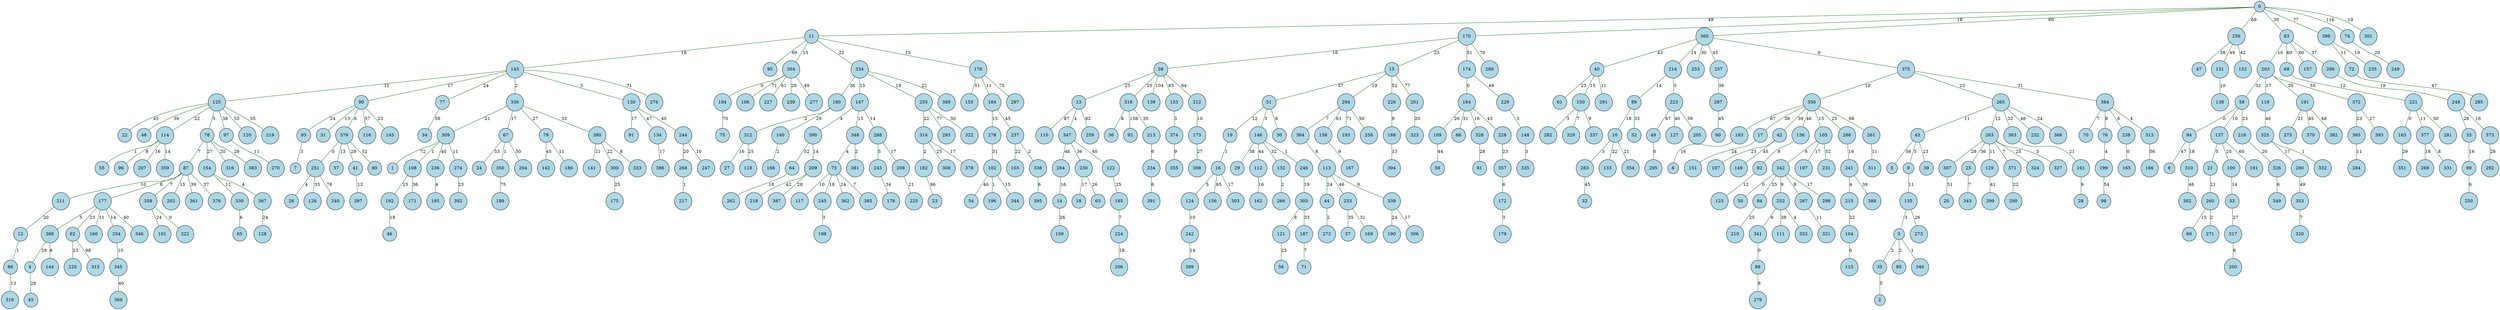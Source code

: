 graph SingleSource {
  node [shape=circle, style=filled, fillcolor=lightblue];
  edge [color=darkgreen];
  309 -- 1 [label="72"];
  35 -- 2 [label="5"];
  135 -- 3 [label="3"];
  368 -- 4 [label="29"];
  43 -- 5 [label="56"];
  183 -- 6 [label="16"];
  93 -- 7 [label="3"];
  94 -- 8 [label="47"];
  43 -- 9 [label="5"];
  89 -- 10 [label="18"];
  0 -- 11 [label="49"];
  211 -- 12 [label="20"];
  38 -- 13 [label="25"];
  264 -- 14 [label="16"];
  170 -- 15 [label="23"];
  19 -- 16 [label="1"];
  356 -- 17 [label="38"];
  230 -- 18 [label="17"];
  51 -- 19 [label="12"];
  307 -- 20 [label="51"];
  137 -- 21 [label="5"];
  125 -- 22 [label="45"];
  182 -- 23 [label="96"];
  67 -- 24 [label="53"];
  263 -- 25 [label="36"];
  251 -- 26 [label="4"];
  312 -- 27 [label="16"];
  161 -- 28 [label="9"];
  146 -- 29 [label="38"];
  51 -- 30 [label="8"];
  90 -- 31 [label="15"];
  283 -- 32 [label="45"];
  248 -- 33 [label="28"];
  77 -- 34 [label="59"];
  3 -- 35 [label="2"];
  318 -- 36 [label="8"];
  379 -- 37 [label="13"];
  170 -- 38 [label="16"];
  43 -- 39 [label="23"];
  360 -- 40 [label="43"];
  379 -- 41 [label="29"];
  356 -- 42 [label="39"];
  265 -- 43 [label="11"];
  113 -- 44 [label="24"];
  4 -- 45 [label="28"];
  192 -- 46 [label="18"];
  256 -- 47 [label="38"];
  125 -- 48 [label="39"];
  223 -- 49 [label="67"];
  342 -- 50 [label="0"];
  15 -- 51 [label="37"];
  89 -- 52 [label="33"];
  100 -- 53 [label="14"];
  102 -- 54 [label="46"];
  114 -- 55 [label="1"];
  121 -- 56 [label="25"];
  233 -- 57 [label="35"];
  203 -- 58 [label="32"];
  109 -- 59 [label="44"];
  287 -- 60 [label="45"];
  40 -- 61 [label="23"];
  177 -- 62 [label="23"];
  230 -- 63 [label="26"];
  390 -- 64 [label="52"];
  330 -- 65 [label="6"];
  164 -- 66 [label="31"];
  336 -- 67 [label="17"];
  83 -- 68 [label="60"];
  260 -- 69 [label="15"];
  384 -- 70 [label="7"];
  187 -- 71 [label="7"];
  396 -- 72 [label="11"];
  348 -- 73 [label="4"];
  0 -- 74 [label="116"];
  194 -- 75 [label="70"];
  384 -- 76 [label="8"];
  143 -- 77 [label="24"];
  125 -- 78 [label="5"];
  336 -- 79 [label="27"];
  379 -- 80 [label="52"];
  328 -- 81 [label="28"];
  136 -- 82 [label="9"];
  0 -- 83 [label="30"];
  342 -- 84 [label="25"];
  3 -- 85 [label="2"];
  12 -- 86 [label="1"];
  78 -- 87 [label="7"];
  341 -- 88 [label="0"];
  214 -- 89 [label="14"];
  143 -- 90 [label="17"];
  130 -- 91 [label="17"];
  318 -- 92 [label="158"];
  90 -- 93 [label="24"];
  58 -- 94 [label="0"];
  11 -- 95 [label="69"];
  114 -- 96 [label="8"];
  125 -- 97 [label="38"];
  199 -- 98 [label="54"];
  33 -- 99 [label="16"];
  137 -- 100 [label="20"];
  358 -- 101 [label="24"];
  278 -- 102 [label="31"];
  237 -- 103 [label="22"];
  215 -- 104 [label="22"];
  356 -- 105 [label="15"];
  304 -- 106 [label="71"];
  42 -- 107 [label="23"];
  309 -- 108 [label="1"];
  164 -- 109 [label="26"];
  13 -- 110 [label="87"];
  252 -- 111 [label="38"];
  146 -- 112 [label="44"];
  364 -- 113 [label="8"];
  125 -- 114 [label="22"];
  104 -- 115 [label="0"];
  90 -- 116 [label="57"];
  73 -- 117 [label="10"];
  312 -- 118 [label="25"];
  203 -- 119 [label="17"];
  125 -- 120 [label="55"];
  305 -- 121 [label="8"];
  347 -- 122 [label="40"];
  82 -- 123 [label="12"];
  16 -- 124 [label="5"];
  143 -- 125 [label="11"];
  251 -- 126 [label="33"];
  223 -- 127 [label="40"];
  367 -- 128 [label="24"];
  263 -- 129 [label="11"];
  143 -- 130 [label="3"];
  256 -- 131 [label="49"];
  146 -- 132 [label="32"];
  10 -- 133 [label="22"];
  130 -- 134 [label="47"];
  9 -- 135 [label="11"];
  356 -- 136 [label="46"];
  58 -- 137 [label="10"];
  131 -- 138 [label="10"];
  38 -- 139 [label="104"];
  180 -- 140 [label="29"];
  380 -- 141 [label="21"];
  79 -- 142 [label="45"];
  11 -- 143 [label="18"];
  368 -- 144 [label="6"];
  90 -- 145 [label="23"];
  51 -- 146 [label="3"];
  334 -- 147 [label="15"];
  229 -- 148 [label="3"];
  42 -- 149 [label="45"];
  40 -- 150 [label="15"];
  17 -- 151 [label="24"];
  256 -- 152 [label="42"];
  38 -- 153 [label="85"];
  78 -- 154 [label="27"];
  176 -- 155 [label="51"];
  16 -- 156 [label="65"];
  83 -- 157 [label="60"];
  294 -- 158 [label="61"];
  14 -- 159 [label="26"];
  177 -- 160 [label="11"];
  363 -- 161 [label="21"];
  112 -- 162 [label="16"];
  221 -- 163 [label="0"];
  174 -- 164 [label="0"];
  238 -- 165 [label="0"];
  313 -- 166 [label="56"];
  158 -- 167 [label="9"];
  140 -- 168 [label="2"];
  233 -- 169 [label="31"];
  0 -- 170 [label="18"];
  108 -- 171 [label="36"];
  357 -- 172 [label="6"];
  212 -- 173 [label="10"];
  170 -- 174 [label="51"];
  300 -- 175 [label="25"];
  11 -- 176 [label="13"];
  87 -- 177 [label="8"];
  243 -- 178 [label="34"];
  172 -- 179 [label="3"];
  334 -- 180 [label="36"];
  137 -- 181 [label="60"];
  314 -- 182 [label="2"];
  356 -- 183 [label="67"];
  176 -- 184 [label="11"];
  122 -- 185 [label="25"];
  79 -- 186 [label="11"];
  305 -- 187 [label="33"];
  226 -- 188 [label="9"];
  350 -- 189 [label="75"];
  339 -- 190 [label="24"];
  203 -- 191 [label="35"];
  108 -- 192 [label="23"];
  294 -- 193 [label="71"];
  304 -- 194 [label="0"];
  236 -- 195 [label="4"];
  102 -- 196 [label="1"];
  105 -- 197 [label="17"];
  245 -- 198 [label="3"];
  76 -- 199 [label="4"];
  317 -- 200 [label="6"];
  15 -- 201 [label="77"];
  87 -- 202 [label="15"];
  83 -- 203 [label="10"];
  67 -- 204 [label="50"];
  223 -- 205 [label="39"];
  224 -- 206 [label="18"];
  114 -- 207 [label="16"];
  288 -- 208 [label="17"];
  390 -- 209 [label="14"];
  84 -- 210 [label="25"];
  87 -- 211 [label="10"];
  38 -- 212 [label="64"];
  318 -- 213 [label="35"];
  360 -- 214 [label="14"];
  241 -- 215 [label="4"];
  58 -- 216 [label="23"];
  268 -- 217 [label="1"];
  209 -- 218 [label="42"];
  125 -- 219 [label="55"];
  62 -- 220 [label="23"];
  68 -- 221 [label="12"];
  358 -- 222 [label="0"];
  214 -- 223 [label="5"];
  185 -- 224 [label="7"];
  208 -- 225 [label="21"];
  15 -- 226 [label="52"];
  304 -- 227 [label="61"];
  164 -- 228 [label="43"];
  174 -- 229 [label="49"];
  347 -- 230 [label="36"];
  105 -- 231 [label="52"];
  265 -- 232 [label="46"];
  113 -- 233 [label="46"];
  213 -- 234 [label="6"];
  396 -- 235 [label="19"];
  309 -- 236 [label="40"];
  184 -- 237 [label="45"];
  384 -- 238 [label="6"];
  304 -- 239 [label="29"];
  251 -- 240 [label="78"];
  286 -- 241 [label="16"];
  124 -- 242 [label="10"];
  288 -- 243 [label="5"];
  130 -- 244 [label="40"];
  73 -- 245 [label="18"];
  146 -- 246 [label="1"];
  244 -- 247 [label="10"];
  296 -- 248 [label="19"];
  74 -- 249 [label="20"];
  99 -- 250 [label="6"];
  379 -- 251 [label="0"];
  342 -- 252 [label="9"];
  360 -- 253 [label="30"];
  177 -- 254 [label="14"];
  334 -- 255 [label="19"];
  0 -- 256 [label="69"];
  360 -- 257 [label="45"];
  294 -- 258 [label="50"];
  13 -- 259 [label="82"];
  21 -- 260 [label="21"];
  356 -- 261 [label="68"];
  64 -- 262 [label="18"];
  265 -- 263 [label="12"];
  347 -- 264 [label="46"];
  375 -- 265 [label="23"];
  132 -- 266 [label="2"];
  342 -- 267 [label="8"];
  244 -- 268 [label="20"];
  377 -- 269 [label="18"];
  97 -- 270 [label="11"];
  260 -- 271 [label="2"];
  44 -- 272 [label="2"];
  135 -- 273 [label="26"];
  309 -- 274 [label="11"];
  191 -- 275 [label="21"];
  143 -- 276 [label="71"];
  304 -- 277 [label="49"];
  184 -- 278 [label="15"];
  88 -- 279 [label="8"];
  325 -- 280 [label="17"];
  221 -- 281 [label="50"];
  150 -- 282 [label="3"];
  10 -- 283 [label="3"];
  365 -- 284 [label="11"];
  72 -- 285 [label="47"];
  356 -- 286 [label="25"];
  257 -- 287 [label="36"];
  147 -- 288 [label="14"];
  170 -- 289 [label="70"];
  371 -- 290 [label="22"];
  40 -- 291 [label="11"];
  373 -- 292 [label="28"];
  255 -- 293 [label="77"];
  15 -- 294 [label="19"];
  49 -- 295 [label="0"];
  83 -- 296 [label="37"];
  176 -- 297 [label="75"];
  342 -- 298 [label="17"];
  129 -- 299 [label="41"];
  380 -- 300 [label="22"];
  0 -- 301 [label="19"];
  310 -- 302 [label="46"];
  16 -- 303 [label="17"];
  11 -- 304 [label="13"];
  246 -- 305 [label="19"];
  339 -- 306 [label="17"];
  263 -- 307 [label="28"];
  314 -- 308 [label="25"];
  336 -- 309 [label="21"];
  94 -- 310 [label="18"];
  261 -- 311 [label="11"];
  180 -- 312 [label="2"];
  384 -- 313 [label="4"];
  255 -- 314 [label="22"];
  62 -- 315 [label="98"];
  78 -- 316 [label="20"];
  53 -- 317 [label="27"];
  38 -- 318 [label="25"];
  86 -- 319 [label="13"];
  353 -- 320 [label="7"];
  267 -- 321 [label="11"];
  255 -- 322 [label="30"];
  201 -- 323 [label="20"];
  263 -- 324 [label="25"];
  119 -- 325 [label="46"];
  216 -- 326 [label="20"];
  263 -- 327 [label="3"];
  164 -- 328 [label="16"];
  150 -- 329 [label="7"];
  154 -- 330 [label="12"];
  377 -- 331 [label="8"];
  325 -- 332 [label="1"];
  380 -- 333 [label="8"];
  11 -- 334 [label="22"];
  148 -- 335 [label="3"];
  143 -- 336 [label="2"];
  150 -- 337 [label="9"];
  237 -- 338 [label="2"];
  113 -- 339 [label="9"];
  3 -- 340 [label="1"];
  252 -- 341 [label="6"];
  105 -- 342 [label="6"];
  25 -- 343 [label="7"];
  102 -- 344 [label="15"];
  254 -- 345 [label="10"];
  177 -- 346 [label="40"];
  13 -- 347 [label="4"];
  147 -- 348 [label="15"];
  326 -- 349 [label="6"];
  67 -- 350 [label="1"];
  163 -- 351 [label="29"];
  252 -- 352 [label="4"];
  280 -- 353 [label="49"];
  10 -- 354 [label="21"];
  374 -- 355 [label="9"];
  375 -- 356 [label="10"];
  228 -- 357 [label="23"];
  87 -- 358 [label="7"];
  114 -- 359 [label="14"];
  0 -- 360 [label="60"];
  87 -- 361 [label="39"];
  73 -- 362 [label="24"];
  265 -- 363 [label="32"];
  294 -- 364 [label="7"];
  372 -- 365 [label="23"];
  265 -- 366 [label="24"];
  154 -- 367 [label="4"];
  177 -- 368 [label="5"];
  345 -- 369 [label="40"];
  191 -- 370 [label="85"];
  263 -- 371 [label="7"];
  203 -- 372 [label="55"];
  248 -- 373 [label="16"];
  153 -- 374 [label="3"];
  360 -- 375 [label="0"];
  87 -- 376 [label="37"];
  221 -- 377 [label="11"];
  314 -- 378 [label="17"];
  90 -- 379 [label="6"];
  336 -- 380 [label="33"];
  348 -- 381 [label="2"];
  191 -- 382 [label="48"];
  78 -- 383 [label="29"];
  375 -- 384 [label="31"];
  73 -- 385 [label="7"];
  134 -- 386 [label="17"];
  209 -- 387 [label="28"];
  241 -- 388 [label="39"];
  334 -- 389 [label="22"];
  147 -- 390 [label="4"];
  234 -- 391 [label="6"];
  274 -- 392 [label="23"];
  372 -- 393 [label="27"];
  188 -- 394 [label="13"];
  338 -- 395 [label="6"];
  0 -- 396 [label="77"];
  41 -- 397 [label="12"];
  173 -- 398 [label="27"];
  242 -- 399 [label="14"];
}

